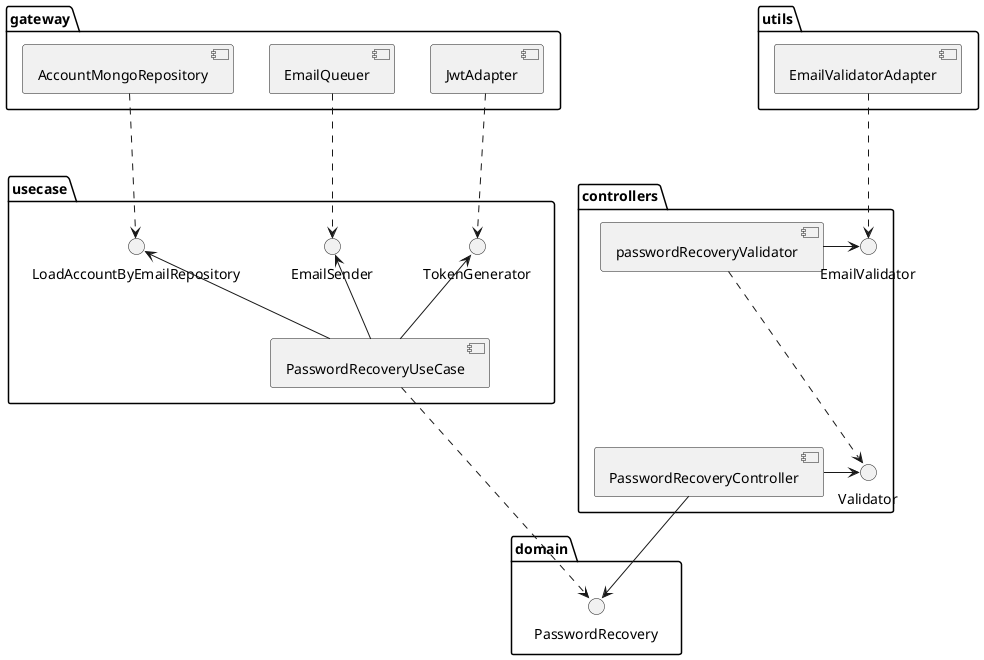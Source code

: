 @startuml password-recovery

package controllers {
    [PasswordRecoveryController] -> () Validator
    [passwordRecoveryValidator] -.-> () Validator
    [passwordRecoveryValidator] -> () EmailValidator
}

package utils {
    [EmailValidatorAdapter]
}

package domain {
    () PasswordRecovery
}

package usecase {
    () LoadAccountByEmailRepository <-- [PasswordRecoveryUseCase]
    () TokenGenerator <-- [PasswordRecoveryUseCase]
    () EmailSender <-- [PasswordRecoveryUseCase]
}

package gateway {
    [AccountMongoRepository]
    [EmailQueuer]
    [JwtAdapter]
}

EmailValidatorAdapter -.-> EmailValidator
PasswordRecoveryController --> PasswordRecovery
PasswordRecoveryUseCase -.-> PasswordRecovery
AccountMongoRepository -.-> LoadAccountByEmailRepository
JwtAdapter -.-> TokenGenerator
EmailQueuer -.-> EmailSender

@enduml

